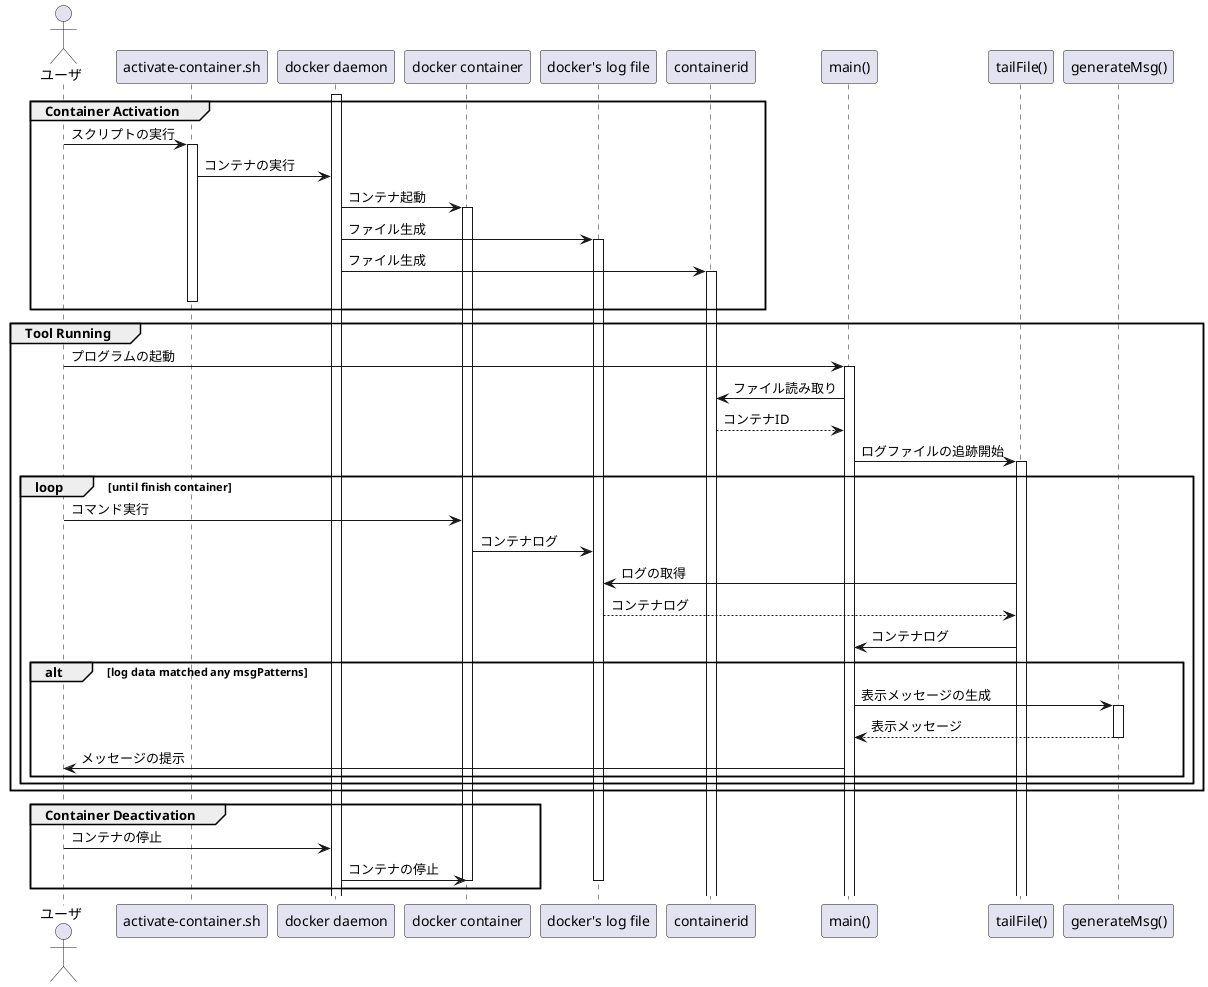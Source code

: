 @startuml{sequence.png}

actor "ユーザ" as user
participant "activate-container.sh" as ac
participant "docker daemon" as docker
participant "docker container" as dockerc
participant "docker's log file" as dockerl
participant "containerid" as cid
participant "main()" as main
participant "tailFile()" as tailFile
participant "generateMsg()" as gmsg

group Container Activation
  activate docker
  user-> ac : スクリプトの実行
  activate ac
  ac -> docker : コンテナの実行
  docker -> dockerc : コンテナ起動
  activate dockerc
  docker -> dockerl : ファイル生成
  activate dockerl
  docker -> cid : ファイル生成
  activate cid
  deactivate ac
end

group Tool Running
  user-> main : プログラムの起動
  activate main
  main -> cid : ファイル読み取り
  main <-- cid : コンテナID
  main -> tailFile : ログファイルの追跡開始
  activate tailFile
  loop until finish container
    user -> dockerc : コマンド実行
    dockerc -> dockerl : コンテナログ
    tailFile -> dockerl : ログの取得
    tailFile <-- dockerl : コンテナログ
    main <- tailFile : コンテナログ
    alt log data matched any msgPatterns
      main -> gmsg : 表示メッセージの生成
      activate gmsg
      main <-- gmsg :表示メッセージ
      deactivate gmsg
      user <- main : メッセージの提示
    end
  end
end

group Container Deactivation
  user-> docker : コンテナの停止
  docker -> dockerc : コンテナの停止
  deactivate dockerc
  deactivate dockerl
end

@enduml
